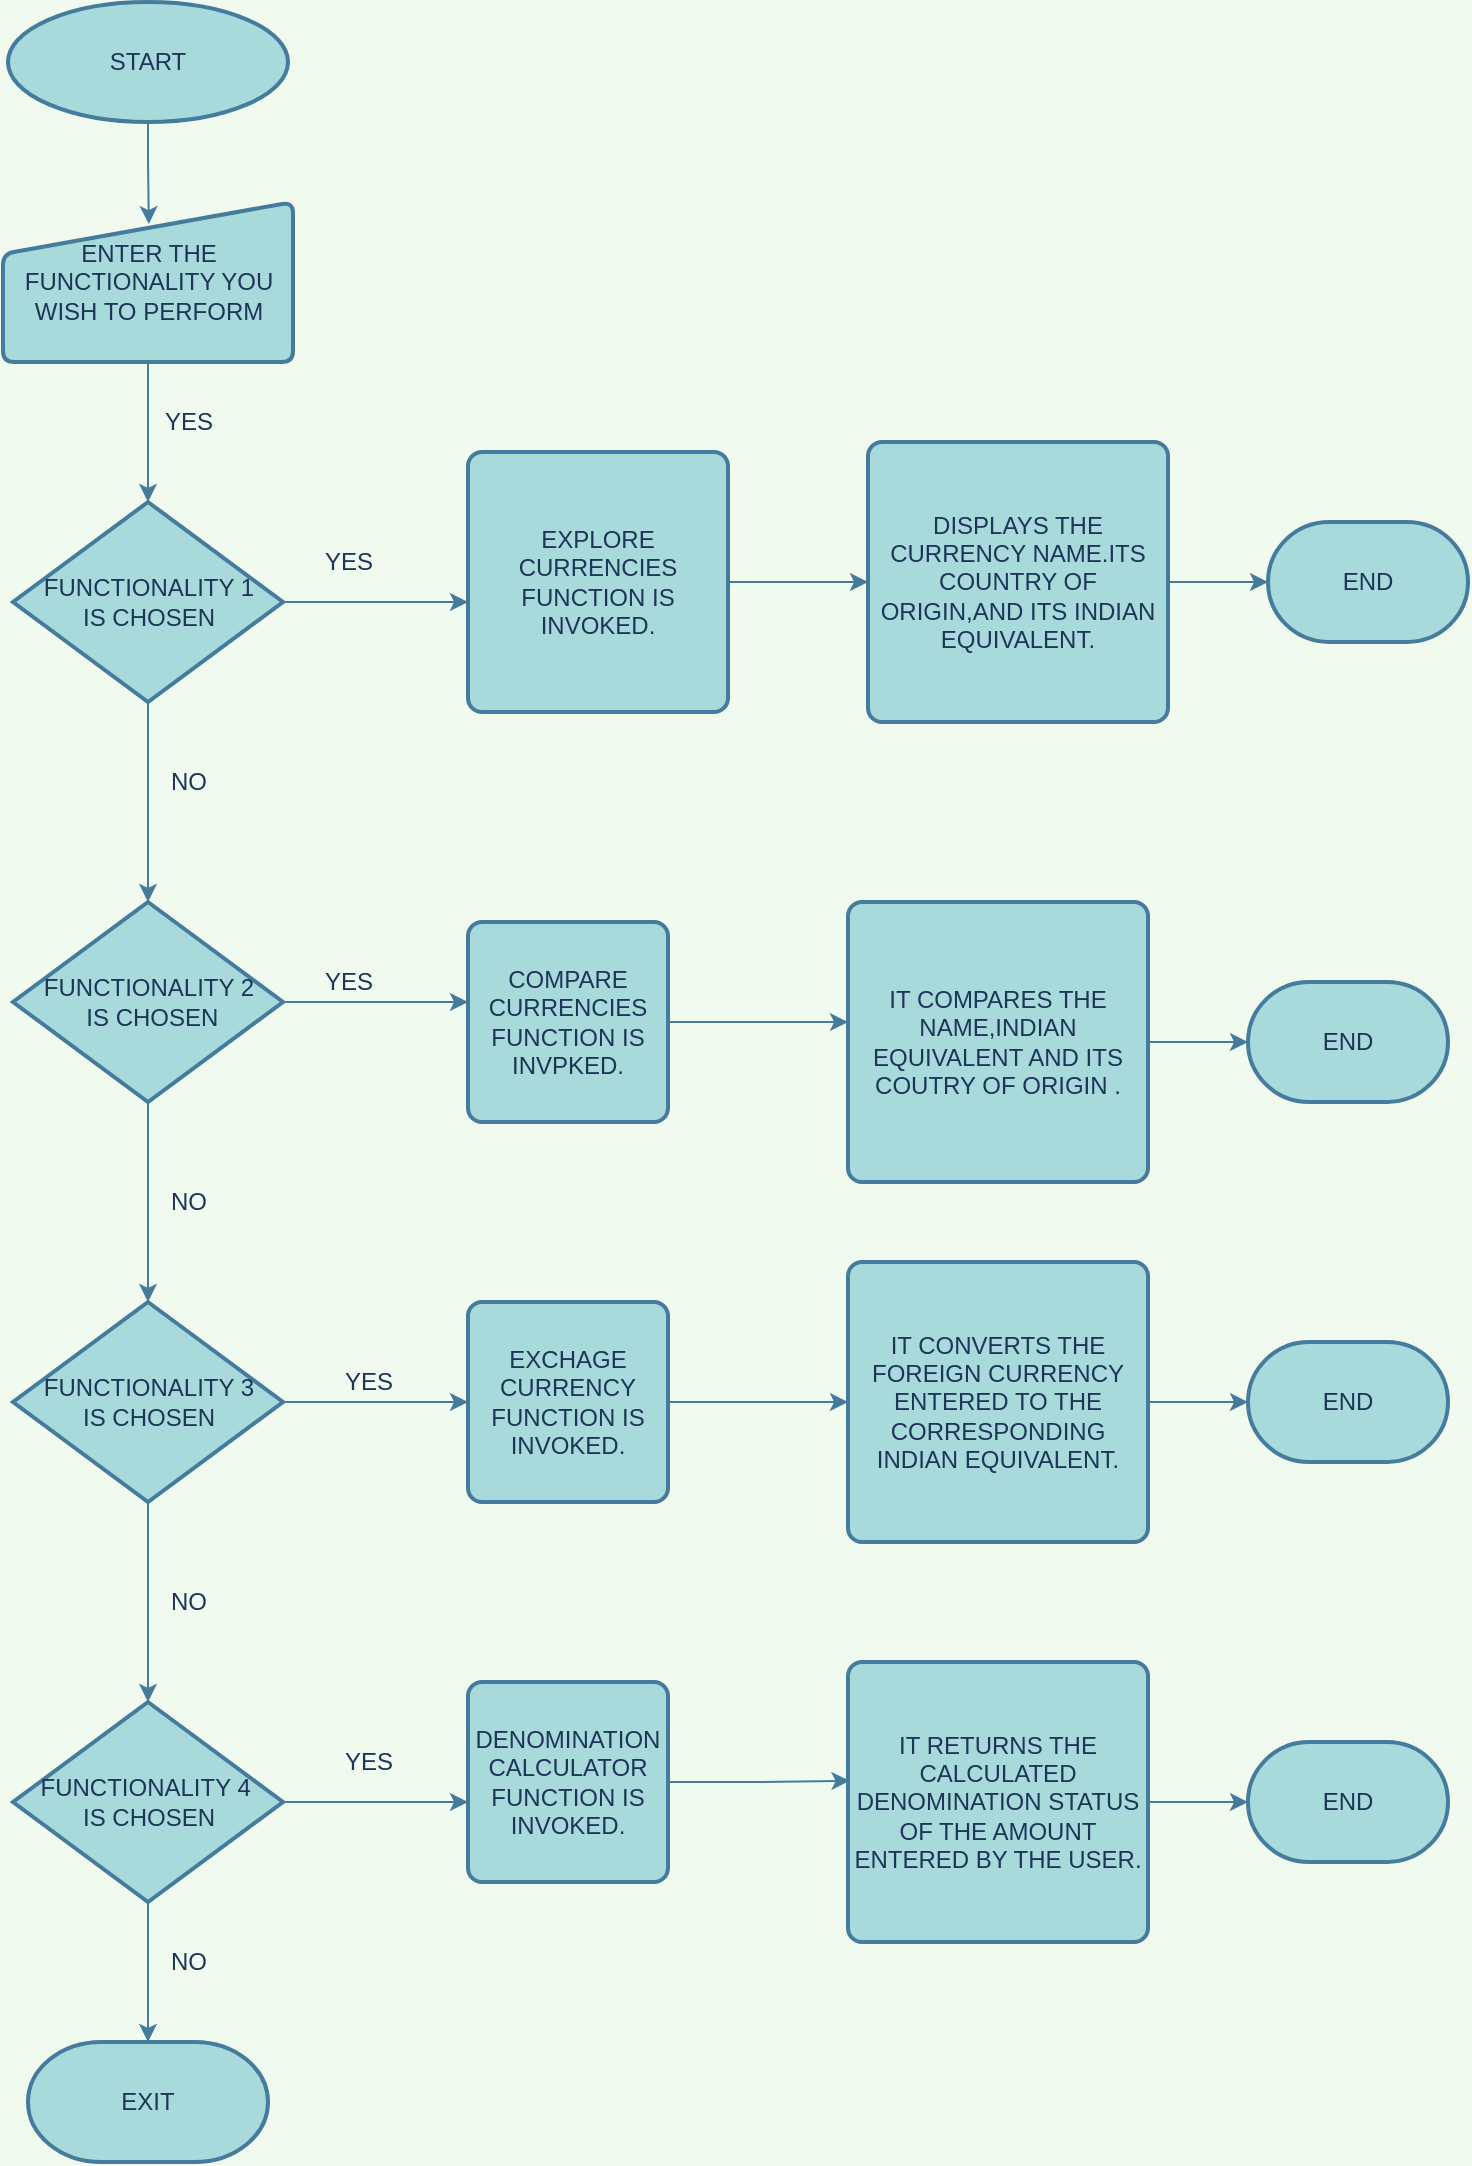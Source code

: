 <mxfile version="17.4.0" type="github">
  <diagram id="BFFMnf2SGK747UxDSkvN" name="Page-1">
    <mxGraphModel dx="1038" dy="489" grid="1" gridSize="10" guides="1" tooltips="1" connect="1" arrows="1" fold="1" page="1" pageScale="1" pageWidth="850" pageHeight="1100" background="#F1FAEE" math="0" shadow="0">
      <root>
        <mxCell id="0" />
        <mxCell id="1" parent="0" />
        <mxCell id="Vm_yh5iipBgXBu1Gxq0w-12" style="edgeStyle=orthogonalEdgeStyle;rounded=0;orthogonalLoop=1;jettySize=auto;html=1;exitX=0.5;exitY=1;exitDx=0;exitDy=0;exitPerimeter=0;entryX=0.5;entryY=0;entryDx=0;entryDy=0;entryPerimeter=0;labelBackgroundColor=#F1FAEE;strokeColor=#457B9D;fontColor=#1D3557;" edge="1" parent="1" source="Vm_yh5iipBgXBu1Gxq0w-3" target="Vm_yh5iipBgXBu1Gxq0w-7">
          <mxGeometry relative="1" as="geometry" />
        </mxCell>
        <mxCell id="Vm_yh5iipBgXBu1Gxq0w-16" style="edgeStyle=orthogonalEdgeStyle;rounded=0;orthogonalLoop=1;jettySize=auto;html=1;exitX=1;exitY=0.5;exitDx=0;exitDy=0;exitPerimeter=0;labelBackgroundColor=#F1FAEE;strokeColor=#457B9D;fontColor=#1D3557;" edge="1" parent="1" source="Vm_yh5iipBgXBu1Gxq0w-3">
          <mxGeometry relative="1" as="geometry">
            <mxPoint x="600" y="310" as="targetPoint" />
          </mxGeometry>
        </mxCell>
        <mxCell id="Vm_yh5iipBgXBu1Gxq0w-3" value="FUNCTIONALITY 1&lt;br&gt;IS CHOSEN" style="strokeWidth=2;html=1;shape=mxgraph.flowchart.decision;whiteSpace=wrap;fillColor=#A8DADC;strokeColor=#457B9D;fontColor=#1D3557;" vertex="1" parent="1">
          <mxGeometry x="372.5" y="260" width="135" height="100" as="geometry" />
        </mxCell>
        <mxCell id="Vm_yh5iipBgXBu1Gxq0w-13" style="edgeStyle=orthogonalEdgeStyle;rounded=0;orthogonalLoop=1;jettySize=auto;html=1;exitX=0.5;exitY=1;exitDx=0;exitDy=0;exitPerimeter=0;entryX=0.5;entryY=0;entryDx=0;entryDy=0;entryPerimeter=0;labelBackgroundColor=#F1FAEE;strokeColor=#457B9D;fontColor=#1D3557;" edge="1" parent="1" source="Vm_yh5iipBgXBu1Gxq0w-7" target="Vm_yh5iipBgXBu1Gxq0w-9">
          <mxGeometry relative="1" as="geometry" />
        </mxCell>
        <mxCell id="Vm_yh5iipBgXBu1Gxq0w-17" style="edgeStyle=orthogonalEdgeStyle;rounded=0;orthogonalLoop=1;jettySize=auto;html=1;exitX=1;exitY=0.5;exitDx=0;exitDy=0;exitPerimeter=0;labelBackgroundColor=#F1FAEE;strokeColor=#457B9D;fontColor=#1D3557;" edge="1" parent="1" source="Vm_yh5iipBgXBu1Gxq0w-7">
          <mxGeometry relative="1" as="geometry">
            <mxPoint x="600" y="510" as="targetPoint" />
          </mxGeometry>
        </mxCell>
        <mxCell id="Vm_yh5iipBgXBu1Gxq0w-7" value="FUNCTIONALITY 2&lt;br&gt;&amp;nbsp;IS CHOSEN" style="strokeWidth=2;html=1;shape=mxgraph.flowchart.decision;whiteSpace=wrap;fillColor=#A8DADC;strokeColor=#457B9D;fontColor=#1D3557;" vertex="1" parent="1">
          <mxGeometry x="372.5" y="460" width="135" height="100" as="geometry" />
        </mxCell>
        <mxCell id="Vm_yh5iipBgXBu1Gxq0w-18" style="edgeStyle=orthogonalEdgeStyle;rounded=0;orthogonalLoop=1;jettySize=auto;html=1;exitX=1;exitY=0.5;exitDx=0;exitDy=0;exitPerimeter=0;labelBackgroundColor=#F1FAEE;strokeColor=#457B9D;fontColor=#1D3557;" edge="1" parent="1" source="Vm_yh5iipBgXBu1Gxq0w-9">
          <mxGeometry relative="1" as="geometry">
            <mxPoint x="600" y="710" as="targetPoint" />
          </mxGeometry>
        </mxCell>
        <mxCell id="Vm_yh5iipBgXBu1Gxq0w-31" style="edgeStyle=orthogonalEdgeStyle;rounded=0;orthogonalLoop=1;jettySize=auto;html=1;exitX=0.5;exitY=1;exitDx=0;exitDy=0;exitPerimeter=0;entryX=0.5;entryY=0;entryDx=0;entryDy=0;entryPerimeter=0;labelBackgroundColor=#F1FAEE;strokeColor=#457B9D;fontColor=#1D3557;" edge="1" parent="1" source="Vm_yh5iipBgXBu1Gxq0w-9" target="Vm_yh5iipBgXBu1Gxq0w-15">
          <mxGeometry relative="1" as="geometry" />
        </mxCell>
        <mxCell id="Vm_yh5iipBgXBu1Gxq0w-9" value="FUNCTIONALITY 3&lt;br&gt;IS CHOSEN" style="strokeWidth=2;html=1;shape=mxgraph.flowchart.decision;whiteSpace=wrap;fillColor=#A8DADC;strokeColor=#457B9D;fontColor=#1D3557;" vertex="1" parent="1">
          <mxGeometry x="372.5" y="660" width="135" height="100" as="geometry" />
        </mxCell>
        <mxCell id="Vm_yh5iipBgXBu1Gxq0w-32" style="edgeStyle=orthogonalEdgeStyle;rounded=0;orthogonalLoop=1;jettySize=auto;html=1;exitX=1;exitY=0.5;exitDx=0;exitDy=0;exitPerimeter=0;entryX=0;entryY=0.6;entryDx=0;entryDy=0;entryPerimeter=0;labelBackgroundColor=#F1FAEE;strokeColor=#457B9D;fontColor=#1D3557;" edge="1" parent="1" source="Vm_yh5iipBgXBu1Gxq0w-15" target="Vm_yh5iipBgXBu1Gxq0w-23">
          <mxGeometry relative="1" as="geometry" />
        </mxCell>
        <mxCell id="Vm_yh5iipBgXBu1Gxq0w-40" style="edgeStyle=orthogonalEdgeStyle;rounded=0;orthogonalLoop=1;jettySize=auto;html=1;exitX=0.5;exitY=1;exitDx=0;exitDy=0;exitPerimeter=0;labelBackgroundColor=#F1FAEE;strokeColor=#457B9D;fontColor=#1D3557;" edge="1" parent="1" source="Vm_yh5iipBgXBu1Gxq0w-15">
          <mxGeometry relative="1" as="geometry">
            <mxPoint x="440" y="1030" as="targetPoint" />
          </mxGeometry>
        </mxCell>
        <mxCell id="Vm_yh5iipBgXBu1Gxq0w-15" value="FUNCTIONALITY 4&amp;nbsp;&lt;br&gt;IS CHOSEN" style="strokeWidth=2;html=1;shape=mxgraph.flowchart.decision;whiteSpace=wrap;fillColor=#A8DADC;strokeColor=#457B9D;fontColor=#1D3557;" vertex="1" parent="1">
          <mxGeometry x="372.5" y="860" width="135" height="100" as="geometry" />
        </mxCell>
        <mxCell id="Vm_yh5iipBgXBu1Gxq0w-64" style="edgeStyle=orthogonalEdgeStyle;curved=0;rounded=1;sketch=0;orthogonalLoop=1;jettySize=auto;html=1;exitX=1;exitY=0.5;exitDx=0;exitDy=0;entryX=0;entryY=0.5;entryDx=0;entryDy=0;fontColor=#1D3557;strokeColor=#457B9D;fillColor=#A8DADC;labelBackgroundColor=#F1FAEE;" edge="1" parent="1" source="Vm_yh5iipBgXBu1Gxq0w-20" target="Vm_yh5iipBgXBu1Gxq0w-58">
          <mxGeometry relative="1" as="geometry" />
        </mxCell>
        <mxCell id="Vm_yh5iipBgXBu1Gxq0w-20" value="EXPLORE CURRENCIES FUNCTION IS INVOKED." style="rounded=1;whiteSpace=wrap;html=1;absoluteArcSize=1;arcSize=14;strokeWidth=2;fillColor=#A8DADC;strokeColor=#457B9D;fontColor=#1D3557;" vertex="1" parent="1">
          <mxGeometry x="600" y="235" width="130" height="130" as="geometry" />
        </mxCell>
        <mxCell id="Vm_yh5iipBgXBu1Gxq0w-47" style="edgeStyle=orthogonalEdgeStyle;rounded=0;orthogonalLoop=1;jettySize=auto;html=1;exitX=1;exitY=0.5;exitDx=0;exitDy=0;labelBackgroundColor=#F1FAEE;strokeColor=#457B9D;fontColor=#1D3557;entryX=0;entryY=0.429;entryDx=0;entryDy=0;entryPerimeter=0;" edge="1" parent="1" source="Vm_yh5iipBgXBu1Gxq0w-21" target="Vm_yh5iipBgXBu1Gxq0w-60">
          <mxGeometry relative="1" as="geometry">
            <mxPoint x="770" y="520" as="targetPoint" />
          </mxGeometry>
        </mxCell>
        <mxCell id="Vm_yh5iipBgXBu1Gxq0w-21" value="COMPARE CURRENCIES FUNCTION IS INVPKED." style="rounded=1;whiteSpace=wrap;html=1;absoluteArcSize=1;arcSize=14;strokeWidth=2;fillColor=#A8DADC;strokeColor=#457B9D;fontColor=#1D3557;" vertex="1" parent="1">
          <mxGeometry x="600" y="470" width="100" height="100" as="geometry" />
        </mxCell>
        <mxCell id="Vm_yh5iipBgXBu1Gxq0w-48" style="edgeStyle=orthogonalEdgeStyle;rounded=0;orthogonalLoop=1;jettySize=auto;html=1;exitX=1;exitY=0.5;exitDx=0;exitDy=0;labelBackgroundColor=#F1FAEE;strokeColor=#457B9D;fontColor=#1D3557;entryX=0;entryY=0.5;entryDx=0;entryDy=0;" edge="1" parent="1" source="Vm_yh5iipBgXBu1Gxq0w-22" target="Vm_yh5iipBgXBu1Gxq0w-62">
          <mxGeometry relative="1" as="geometry">
            <mxPoint x="770" y="710" as="targetPoint" />
          </mxGeometry>
        </mxCell>
        <mxCell id="Vm_yh5iipBgXBu1Gxq0w-22" value="EXCHAGE CURRENCY FUNCTION IS INVOKED." style="rounded=1;whiteSpace=wrap;html=1;absoluteArcSize=1;arcSize=14;strokeWidth=2;fillColor=#A8DADC;strokeColor=#457B9D;fontColor=#1D3557;" vertex="1" parent="1">
          <mxGeometry x="600" y="660" width="100" height="100" as="geometry" />
        </mxCell>
        <mxCell id="Vm_yh5iipBgXBu1Gxq0w-49" style="edgeStyle=orthogonalEdgeStyle;rounded=0;orthogonalLoop=1;jettySize=auto;html=1;exitX=1;exitY=0.5;exitDx=0;exitDy=0;labelBackgroundColor=#F1FAEE;strokeColor=#457B9D;fontColor=#1D3557;entryX=0.005;entryY=0.424;entryDx=0;entryDy=0;entryPerimeter=0;" edge="1" parent="1" source="Vm_yh5iipBgXBu1Gxq0w-23" target="Vm_yh5iipBgXBu1Gxq0w-63">
          <mxGeometry relative="1" as="geometry">
            <mxPoint x="770" y="900" as="targetPoint" />
          </mxGeometry>
        </mxCell>
        <mxCell id="Vm_yh5iipBgXBu1Gxq0w-23" value="DENOMINATION CALCULATOR FUNCTION IS INVOKED." style="rounded=1;whiteSpace=wrap;html=1;absoluteArcSize=1;arcSize=14;strokeWidth=2;fillColor=#A8DADC;strokeColor=#457B9D;fontColor=#1D3557;" vertex="1" parent="1">
          <mxGeometry x="600" y="850" width="100" height="100" as="geometry" />
        </mxCell>
        <mxCell id="Vm_yh5iipBgXBu1Gxq0w-45" value="" style="edgeStyle=orthogonalEdgeStyle;rounded=0;orthogonalLoop=1;jettySize=auto;html=1;entryX=0.503;entryY=0.138;entryDx=0;entryDy=0;entryPerimeter=0;labelBackgroundColor=#F1FAEE;strokeColor=#457B9D;fontColor=#1D3557;" edge="1" parent="1" source="Vm_yh5iipBgXBu1Gxq0w-24" target="Vm_yh5iipBgXBu1Gxq0w-25">
          <mxGeometry relative="1" as="geometry" />
        </mxCell>
        <mxCell id="Vm_yh5iipBgXBu1Gxq0w-24" value="START" style="strokeWidth=2;html=1;shape=mxgraph.flowchart.start_1;whiteSpace=wrap;labelBackgroundColor=none;fillColor=#A8DADC;strokeColor=#457B9D;fontColor=#1D3557;" vertex="1" parent="1">
          <mxGeometry x="370" y="10" width="140" height="60" as="geometry" />
        </mxCell>
        <mxCell id="Vm_yh5iipBgXBu1Gxq0w-28" style="edgeStyle=orthogonalEdgeStyle;rounded=0;orthogonalLoop=1;jettySize=auto;html=1;exitX=0.5;exitY=1;exitDx=0;exitDy=0;entryX=0.5;entryY=0;entryDx=0;entryDy=0;entryPerimeter=0;labelBackgroundColor=#F1FAEE;strokeColor=#457B9D;fontColor=#1D3557;" edge="1" parent="1" source="Vm_yh5iipBgXBu1Gxq0w-25" target="Vm_yh5iipBgXBu1Gxq0w-3">
          <mxGeometry relative="1" as="geometry" />
        </mxCell>
        <mxCell id="Vm_yh5iipBgXBu1Gxq0w-25" value="ENTER THE FUNCTIONALITY YOU WISH TO PERFORM" style="html=1;strokeWidth=2;shape=manualInput;whiteSpace=wrap;rounded=1;size=26;arcSize=11;fillColor=#A8DADC;strokeColor=#457B9D;fontColor=#1D3557;" vertex="1" parent="1">
          <mxGeometry x="367.5" y="110" width="145" height="80" as="geometry" />
        </mxCell>
        <mxCell id="Vm_yh5iipBgXBu1Gxq0w-26" value="YES" style="text;html=1;align=center;verticalAlign=middle;resizable=0;points=[];autosize=1;strokeColor=none;fillColor=none;fontColor=#1D3557;" vertex="1" parent="1">
          <mxGeometry x="520" y="280" width="40" height="20" as="geometry" />
        </mxCell>
        <mxCell id="Vm_yh5iipBgXBu1Gxq0w-33" value="YES" style="text;html=1;align=center;verticalAlign=middle;resizable=0;points=[];autosize=1;strokeColor=none;fillColor=none;fontColor=#1D3557;" vertex="1" parent="1">
          <mxGeometry x="440" y="210" width="40" height="20" as="geometry" />
        </mxCell>
        <mxCell id="Vm_yh5iipBgXBu1Gxq0w-34" value="NO" style="text;html=1;align=center;verticalAlign=middle;resizable=0;points=[];autosize=1;strokeColor=none;fillColor=none;fontColor=#1D3557;" vertex="1" parent="1">
          <mxGeometry x="445" y="390" width="30" height="20" as="geometry" />
        </mxCell>
        <mxCell id="Vm_yh5iipBgXBu1Gxq0w-35" value="YES" style="text;html=1;align=center;verticalAlign=middle;resizable=0;points=[];autosize=1;strokeColor=none;fillColor=none;fontColor=#1D3557;" vertex="1" parent="1">
          <mxGeometry x="520" y="490" width="40" height="20" as="geometry" />
        </mxCell>
        <mxCell id="Vm_yh5iipBgXBu1Gxq0w-36" value="NO" style="text;html=1;align=center;verticalAlign=middle;resizable=0;points=[];autosize=1;strokeColor=none;fillColor=none;fontColor=#1D3557;" vertex="1" parent="1">
          <mxGeometry x="445" y="600" width="30" height="20" as="geometry" />
        </mxCell>
        <mxCell id="Vm_yh5iipBgXBu1Gxq0w-37" value="YES" style="text;html=1;align=center;verticalAlign=middle;resizable=0;points=[];autosize=1;strokeColor=none;fillColor=none;fontColor=#1D3557;" vertex="1" parent="1">
          <mxGeometry x="530" y="690" width="40" height="20" as="geometry" />
        </mxCell>
        <mxCell id="Vm_yh5iipBgXBu1Gxq0w-38" value="NO" style="text;html=1;align=center;verticalAlign=middle;resizable=0;points=[];autosize=1;strokeColor=none;fillColor=none;fontColor=#1D3557;" vertex="1" parent="1">
          <mxGeometry x="445" y="800" width="30" height="20" as="geometry" />
        </mxCell>
        <mxCell id="Vm_yh5iipBgXBu1Gxq0w-39" value="YES" style="text;html=1;align=center;verticalAlign=middle;resizable=0;points=[];autosize=1;strokeColor=none;fillColor=none;fontColor=#1D3557;" vertex="1" parent="1">
          <mxGeometry x="530" y="880" width="40" height="20" as="geometry" />
        </mxCell>
        <mxCell id="Vm_yh5iipBgXBu1Gxq0w-41" value="EXIT" style="strokeWidth=2;html=1;shape=mxgraph.flowchart.terminator;whiteSpace=wrap;fillColor=#A8DADC;strokeColor=#457B9D;fontColor=#1D3557;" vertex="1" parent="1">
          <mxGeometry x="380" y="1030" width="120" height="60" as="geometry" />
        </mxCell>
        <mxCell id="Vm_yh5iipBgXBu1Gxq0w-42" value="NO" style="text;html=1;align=center;verticalAlign=middle;resizable=0;points=[];autosize=1;strokeColor=none;fillColor=none;fontColor=#1D3557;" vertex="1" parent="1">
          <mxGeometry x="445" y="980" width="30" height="20" as="geometry" />
        </mxCell>
        <mxCell id="Vm_yh5iipBgXBu1Gxq0w-54" value="END" style="strokeWidth=2;html=1;shape=mxgraph.flowchart.terminator;whiteSpace=wrap;fillColor=#A8DADC;strokeColor=#457B9D;fontColor=#1D3557;" vertex="1" parent="1">
          <mxGeometry x="1000" y="270" width="100" height="60" as="geometry" />
        </mxCell>
        <mxCell id="Vm_yh5iipBgXBu1Gxq0w-55" value="END" style="strokeWidth=2;html=1;shape=mxgraph.flowchart.terminator;whiteSpace=wrap;fillColor=#A8DADC;strokeColor=#457B9D;fontColor=#1D3557;" vertex="1" parent="1">
          <mxGeometry x="990" y="500" width="100" height="60" as="geometry" />
        </mxCell>
        <mxCell id="Vm_yh5iipBgXBu1Gxq0w-56" value="END" style="strokeWidth=2;html=1;shape=mxgraph.flowchart.terminator;whiteSpace=wrap;fillColor=#A8DADC;strokeColor=#457B9D;fontColor=#1D3557;" vertex="1" parent="1">
          <mxGeometry x="990" y="680" width="100" height="60" as="geometry" />
        </mxCell>
        <mxCell id="Vm_yh5iipBgXBu1Gxq0w-57" value="END" style="strokeWidth=2;html=1;shape=mxgraph.flowchart.terminator;whiteSpace=wrap;fillColor=#A8DADC;strokeColor=#457B9D;fontColor=#1D3557;" vertex="1" parent="1">
          <mxGeometry x="990" y="880" width="100" height="60" as="geometry" />
        </mxCell>
        <mxCell id="Vm_yh5iipBgXBu1Gxq0w-66" style="edgeStyle=orthogonalEdgeStyle;curved=0;rounded=1;sketch=0;orthogonalLoop=1;jettySize=auto;html=1;exitX=1;exitY=0.5;exitDx=0;exitDy=0;entryX=0;entryY=0.5;entryDx=0;entryDy=0;entryPerimeter=0;fontColor=#1D3557;strokeColor=#457B9D;fillColor=#A8DADC;labelBackgroundColor=#F1FAEE;" edge="1" parent="1" source="Vm_yh5iipBgXBu1Gxq0w-58" target="Vm_yh5iipBgXBu1Gxq0w-54">
          <mxGeometry relative="1" as="geometry" />
        </mxCell>
        <mxCell id="Vm_yh5iipBgXBu1Gxq0w-58" value="DISPLAYS THE CURRENCY NAME.ITS COUNTRY OF ORIGIN,AND ITS INDIAN EQUIVALENT." style="rounded=1;whiteSpace=wrap;html=1;absoluteArcSize=1;arcSize=14;strokeWidth=2;labelBackgroundColor=none;sketch=0;fontColor=#1D3557;fillColor=#A8DADC;strokeColor=#457B9D;" vertex="1" parent="1">
          <mxGeometry x="800" y="230" width="150" height="140" as="geometry" />
        </mxCell>
        <mxCell id="Vm_yh5iipBgXBu1Gxq0w-69" style="edgeStyle=orthogonalEdgeStyle;curved=0;rounded=1;sketch=0;orthogonalLoop=1;jettySize=auto;html=1;exitX=1;exitY=0.5;exitDx=0;exitDy=0;entryX=0;entryY=0.5;entryDx=0;entryDy=0;entryPerimeter=0;fontColor=#1D3557;strokeColor=#457B9D;fillColor=#A8DADC;labelBackgroundColor=#F1FAEE;" edge="1" parent="1" source="Vm_yh5iipBgXBu1Gxq0w-60" target="Vm_yh5iipBgXBu1Gxq0w-55">
          <mxGeometry relative="1" as="geometry" />
        </mxCell>
        <mxCell id="Vm_yh5iipBgXBu1Gxq0w-60" value="IT COMPARES THE NAME,INDIAN EQUIVALENT AND ITS COUTRY OF ORIGIN ." style="rounded=1;whiteSpace=wrap;html=1;absoluteArcSize=1;arcSize=14;strokeWidth=2;labelBackgroundColor=none;sketch=0;fontColor=#1D3557;fillColor=#A8DADC;strokeColor=#457B9D;" vertex="1" parent="1">
          <mxGeometry x="790" y="460" width="150" height="140" as="geometry" />
        </mxCell>
        <mxCell id="Vm_yh5iipBgXBu1Gxq0w-70" style="edgeStyle=orthogonalEdgeStyle;curved=0;rounded=1;sketch=0;orthogonalLoop=1;jettySize=auto;html=1;exitX=1;exitY=0.5;exitDx=0;exitDy=0;entryX=0;entryY=0.5;entryDx=0;entryDy=0;entryPerimeter=0;fontColor=#1D3557;strokeColor=#457B9D;fillColor=#A8DADC;labelBackgroundColor=#F1FAEE;" edge="1" parent="1" source="Vm_yh5iipBgXBu1Gxq0w-62" target="Vm_yh5iipBgXBu1Gxq0w-56">
          <mxGeometry relative="1" as="geometry" />
        </mxCell>
        <mxCell id="Vm_yh5iipBgXBu1Gxq0w-62" value="IT CONVERTS THE FOREIGN CURRENCY ENTERED TO THE CORRESPONDING INDIAN EQUIVALENT." style="rounded=1;whiteSpace=wrap;html=1;absoluteArcSize=1;arcSize=14;strokeWidth=2;labelBackgroundColor=none;sketch=0;fontColor=#1D3557;fillColor=#A8DADC;strokeColor=#457B9D;" vertex="1" parent="1">
          <mxGeometry x="790" y="640" width="150" height="140" as="geometry" />
        </mxCell>
        <mxCell id="Vm_yh5iipBgXBu1Gxq0w-71" style="edgeStyle=orthogonalEdgeStyle;curved=0;rounded=1;sketch=0;orthogonalLoop=1;jettySize=auto;html=1;exitX=1;exitY=0.5;exitDx=0;exitDy=0;entryX=0;entryY=0.5;entryDx=0;entryDy=0;entryPerimeter=0;fontColor=#1D3557;strokeColor=#457B9D;fillColor=#A8DADC;labelBackgroundColor=#F1FAEE;" edge="1" parent="1" source="Vm_yh5iipBgXBu1Gxq0w-63" target="Vm_yh5iipBgXBu1Gxq0w-57">
          <mxGeometry relative="1" as="geometry" />
        </mxCell>
        <mxCell id="Vm_yh5iipBgXBu1Gxq0w-63" value="IT RETURNS THE CALCULATED DENOMINATION STATUS OF THE AMOUNT ENTERED BY THE USER." style="rounded=1;whiteSpace=wrap;html=1;absoluteArcSize=1;arcSize=14;strokeWidth=2;labelBackgroundColor=none;sketch=0;fontColor=#1D3557;fillColor=#A8DADC;strokeColor=#457B9D;" vertex="1" parent="1">
          <mxGeometry x="790" y="840" width="150" height="140" as="geometry" />
        </mxCell>
      </root>
    </mxGraphModel>
  </diagram>
</mxfile>
